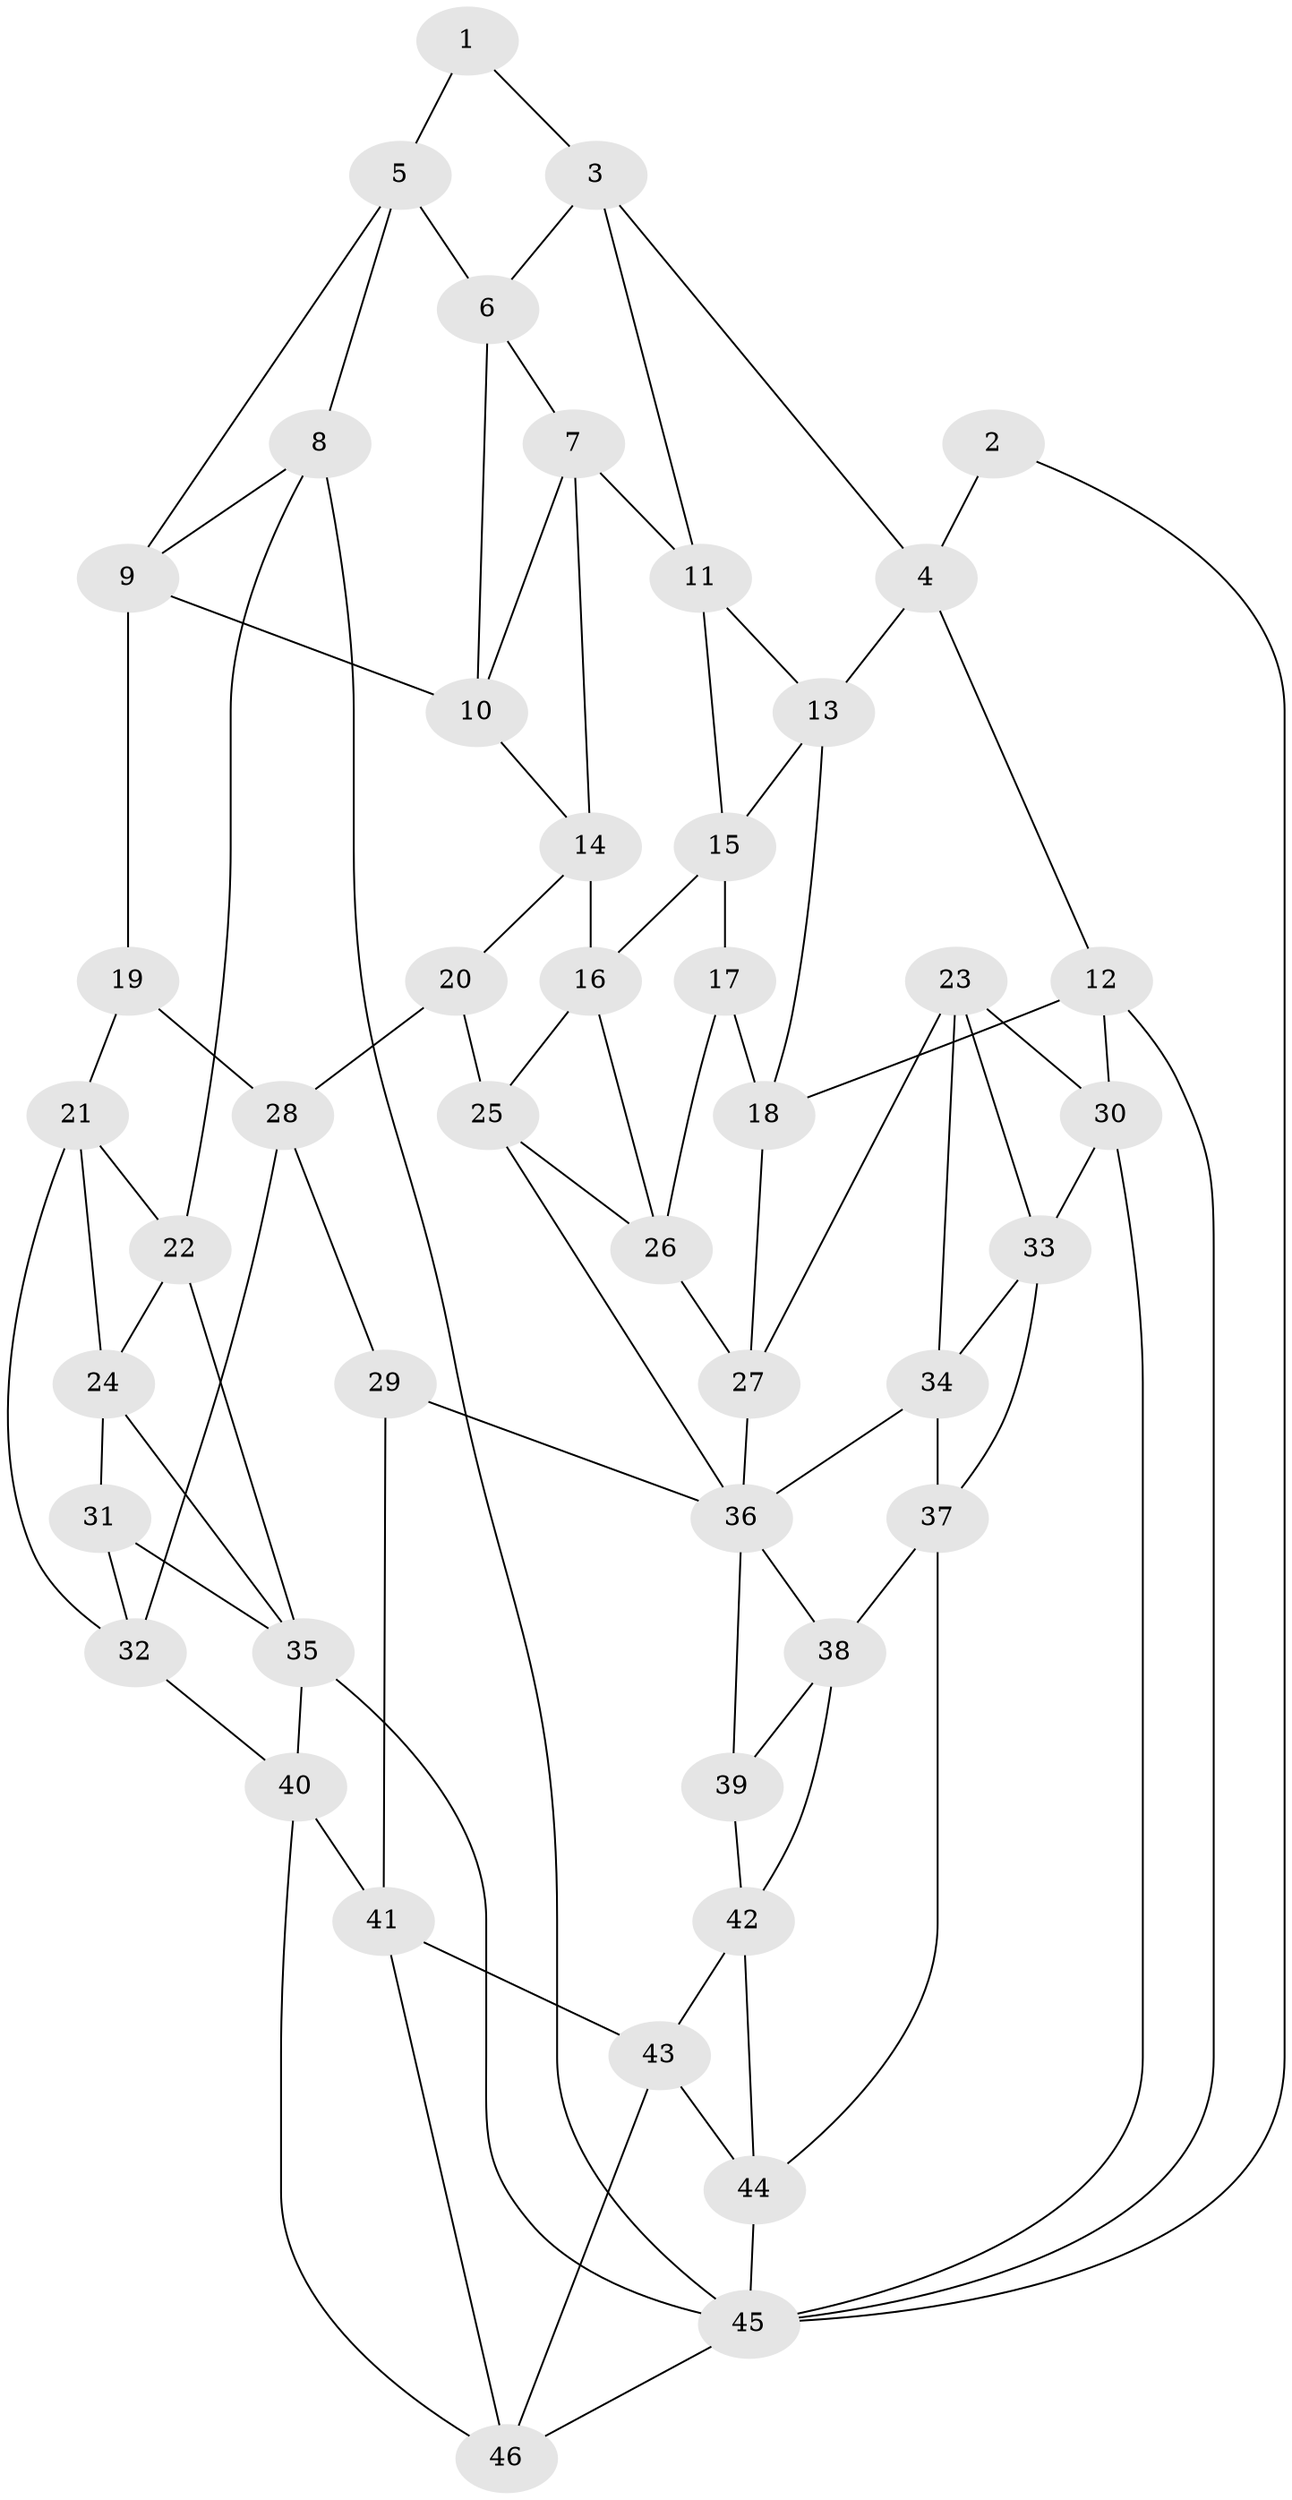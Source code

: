 // original degree distribution, {3: 0.021739130434782608, 5: 0.6086956521739131, 4: 0.1956521739130435, 6: 0.17391304347826086}
// Generated by graph-tools (version 1.1) at 2025/51/03/09/25 03:51:10]
// undirected, 46 vertices, 90 edges
graph export_dot {
graph [start="1"]
  node [color=gray90,style=filled];
  1;
  2;
  3;
  4;
  5;
  6;
  7;
  8;
  9;
  10;
  11;
  12;
  13;
  14;
  15;
  16;
  17;
  18;
  19;
  20;
  21;
  22;
  23;
  24;
  25;
  26;
  27;
  28;
  29;
  30;
  31;
  32;
  33;
  34;
  35;
  36;
  37;
  38;
  39;
  40;
  41;
  42;
  43;
  44;
  45;
  46;
  1 -- 3 [weight=1.0];
  1 -- 5 [weight=1.0];
  2 -- 4 [weight=1.0];
  2 -- 45 [weight=1.0];
  3 -- 4 [weight=1.0];
  3 -- 6 [weight=1.0];
  3 -- 11 [weight=1.0];
  4 -- 12 [weight=1.0];
  4 -- 13 [weight=1.0];
  5 -- 6 [weight=1.0];
  5 -- 8 [weight=1.0];
  5 -- 9 [weight=1.0];
  6 -- 7 [weight=1.0];
  6 -- 10 [weight=1.0];
  7 -- 10 [weight=1.0];
  7 -- 11 [weight=1.0];
  7 -- 14 [weight=1.0];
  8 -- 9 [weight=1.0];
  8 -- 22 [weight=1.0];
  8 -- 45 [weight=1.0];
  9 -- 10 [weight=1.0];
  9 -- 19 [weight=1.0];
  10 -- 14 [weight=1.0];
  11 -- 13 [weight=1.0];
  11 -- 15 [weight=1.0];
  12 -- 18 [weight=1.0];
  12 -- 30 [weight=1.0];
  12 -- 45 [weight=1.0];
  13 -- 15 [weight=1.0];
  13 -- 18 [weight=1.0];
  14 -- 16 [weight=1.0];
  14 -- 20 [weight=1.0];
  15 -- 16 [weight=1.0];
  15 -- 17 [weight=1.0];
  16 -- 25 [weight=1.0];
  16 -- 26 [weight=1.0];
  17 -- 18 [weight=1.0];
  17 -- 26 [weight=1.0];
  18 -- 27 [weight=1.0];
  19 -- 21 [weight=1.0];
  19 -- 28 [weight=1.0];
  20 -- 25 [weight=1.0];
  20 -- 28 [weight=1.0];
  21 -- 22 [weight=1.0];
  21 -- 24 [weight=1.0];
  21 -- 32 [weight=1.0];
  22 -- 24 [weight=1.0];
  22 -- 35 [weight=1.0];
  23 -- 27 [weight=1.0];
  23 -- 30 [weight=1.0];
  23 -- 33 [weight=1.0];
  23 -- 34 [weight=1.0];
  24 -- 31 [weight=1.0];
  24 -- 35 [weight=1.0];
  25 -- 26 [weight=1.0];
  25 -- 36 [weight=1.0];
  26 -- 27 [weight=1.0];
  27 -- 36 [weight=1.0];
  28 -- 29 [weight=1.0];
  28 -- 32 [weight=1.0];
  29 -- 36 [weight=1.0];
  29 -- 41 [weight=1.0];
  30 -- 33 [weight=1.0];
  30 -- 45 [weight=1.0];
  31 -- 32 [weight=1.0];
  31 -- 35 [weight=1.0];
  32 -- 40 [weight=1.0];
  33 -- 34 [weight=1.0];
  33 -- 37 [weight=1.0];
  34 -- 36 [weight=1.0];
  34 -- 37 [weight=1.0];
  35 -- 40 [weight=1.0];
  35 -- 45 [weight=2.0];
  36 -- 38 [weight=1.0];
  36 -- 39 [weight=1.0];
  37 -- 38 [weight=1.0];
  37 -- 44 [weight=1.0];
  38 -- 39 [weight=1.0];
  38 -- 42 [weight=1.0];
  39 -- 42 [weight=1.0];
  40 -- 41 [weight=1.0];
  40 -- 46 [weight=1.0];
  41 -- 43 [weight=1.0];
  41 -- 46 [weight=1.0];
  42 -- 43 [weight=1.0];
  42 -- 44 [weight=1.0];
  43 -- 44 [weight=1.0];
  43 -- 46 [weight=1.0];
  44 -- 45 [weight=1.0];
  45 -- 46 [weight=1.0];
}
